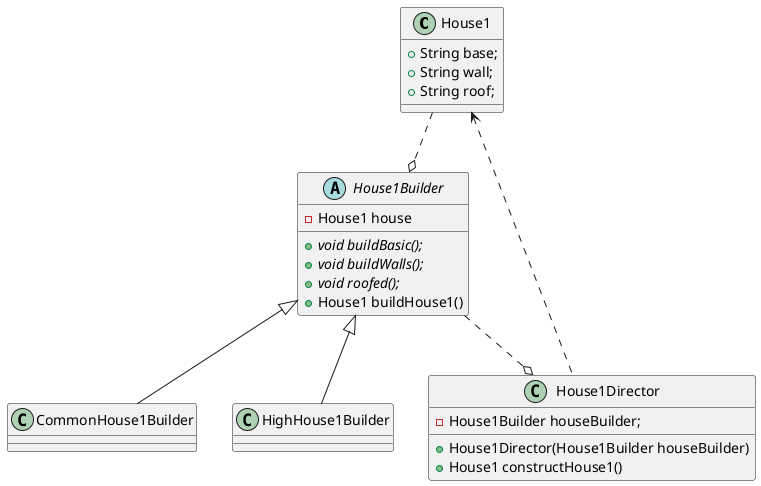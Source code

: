 @startuml
class House1 {
    + String base;
    + String wall;
    + String roof;
}

abstract class House1Builder{
    - House1 house
    + {abstract} void buildBasic();
    + {abstract} void buildWalls();
    + {abstract} void roofed();
    + House1 buildHouse1()
}

class CommonHouse1Builder
class HighHouse1Builder

class House1Director{
    - House1Builder houseBuilder;
    + House1Director(House1Builder houseBuilder)
    + House1 constructHouse1()
}

House1 ..o House1Builder
House1Builder <|-- CommonHouse1Builder
House1Builder <|-- HighHouse1Builder
House1Builder ..o House1Director
House1 <.. House1Director

@enduml